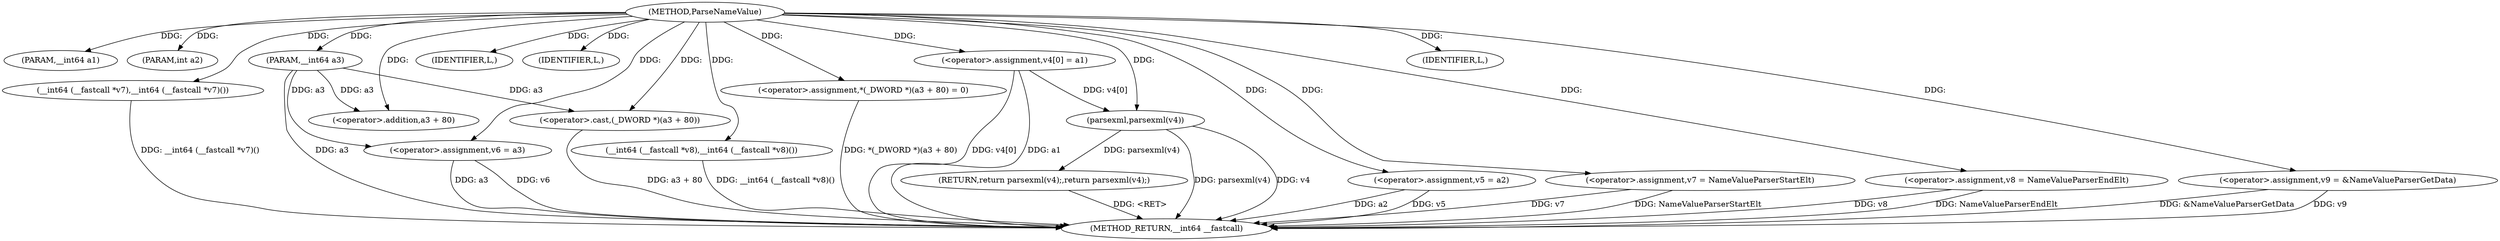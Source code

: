 digraph ParseNameValue {  
"1000108" [label = "(METHOD,ParseNameValue)" ]
"1000155" [label = "(METHOD_RETURN,__int64 __fastcall)" ]
"1000109" [label = "(PARAM,__int64 a1)" ]
"1000110" [label = "(PARAM,int a2)" ]
"1000111" [label = "(PARAM,__int64 a3)" ]
"1000116" [label = "(__int64 (__fastcall *v7),__int64 (__fastcall *v7)())" ]
"1000117" [label = "(__int64 (__fastcall *v8),__int64 (__fastcall *v8)())" ]
"1000120" [label = "(IDENTIFIER,L,)" ]
"1000121" [label = "(IDENTIFIER,L,)" ]
"1000122" [label = "(<operator>.assignment,*(_DWORD *)(a3 + 80) = 0)" ]
"1000124" [label = "(<operator>.cast,(_DWORD *)(a3 + 80))" ]
"1000126" [label = "(<operator>.addition,a3 + 80)" ]
"1000130" [label = "(<operator>.assignment,v4[0] = a1)" ]
"1000135" [label = "(<operator>.assignment,v5 = a2)" ]
"1000138" [label = "(<operator>.assignment,v6 = a3)" ]
"1000141" [label = "(<operator>.assignment,v7 = NameValueParserStartElt)" ]
"1000144" [label = "(<operator>.assignment,v8 = NameValueParserEndElt)" ]
"1000147" [label = "(<operator>.assignment,v9 = &NameValueParserGetData)" ]
"1000151" [label = "(IDENTIFIER,L,)" ]
"1000152" [label = "(RETURN,return parsexml(v4);,return parsexml(v4);)" ]
"1000153" [label = "(parsexml,parsexml(v4))" ]
  "1000152" -> "1000155"  [ label = "DDG: <RET>"] 
  "1000153" -> "1000155"  [ label = "DDG: parsexml(v4)"] 
  "1000147" -> "1000155"  [ label = "DDG: &NameValueParserGetData"] 
  "1000116" -> "1000155"  [ label = "DDG: __int64 (__fastcall *v7)()"] 
  "1000130" -> "1000155"  [ label = "DDG: v4[0]"] 
  "1000111" -> "1000155"  [ label = "DDG: a3"] 
  "1000135" -> "1000155"  [ label = "DDG: v5"] 
  "1000141" -> "1000155"  [ label = "DDG: NameValueParserStartElt"] 
  "1000117" -> "1000155"  [ label = "DDG: __int64 (__fastcall *v8)()"] 
  "1000138" -> "1000155"  [ label = "DDG: v6"] 
  "1000141" -> "1000155"  [ label = "DDG: v7"] 
  "1000135" -> "1000155"  [ label = "DDG: a2"] 
  "1000130" -> "1000155"  [ label = "DDG: a1"] 
  "1000147" -> "1000155"  [ label = "DDG: v9"] 
  "1000124" -> "1000155"  [ label = "DDG: a3 + 80"] 
  "1000138" -> "1000155"  [ label = "DDG: a3"] 
  "1000144" -> "1000155"  [ label = "DDG: v8"] 
  "1000153" -> "1000155"  [ label = "DDG: v4"] 
  "1000144" -> "1000155"  [ label = "DDG: NameValueParserEndElt"] 
  "1000122" -> "1000155"  [ label = "DDG: *(_DWORD *)(a3 + 80)"] 
  "1000108" -> "1000109"  [ label = "DDG: "] 
  "1000108" -> "1000110"  [ label = "DDG: "] 
  "1000108" -> "1000111"  [ label = "DDG: "] 
  "1000108" -> "1000116"  [ label = "DDG: "] 
  "1000108" -> "1000117"  [ label = "DDG: "] 
  "1000108" -> "1000120"  [ label = "DDG: "] 
  "1000108" -> "1000121"  [ label = "DDG: "] 
  "1000108" -> "1000122"  [ label = "DDG: "] 
  "1000111" -> "1000124"  [ label = "DDG: a3"] 
  "1000108" -> "1000124"  [ label = "DDG: "] 
  "1000111" -> "1000126"  [ label = "DDG: a3"] 
  "1000108" -> "1000126"  [ label = "DDG: "] 
  "1000108" -> "1000130"  [ label = "DDG: "] 
  "1000108" -> "1000135"  [ label = "DDG: "] 
  "1000111" -> "1000138"  [ label = "DDG: a3"] 
  "1000108" -> "1000138"  [ label = "DDG: "] 
  "1000108" -> "1000141"  [ label = "DDG: "] 
  "1000108" -> "1000144"  [ label = "DDG: "] 
  "1000108" -> "1000147"  [ label = "DDG: "] 
  "1000108" -> "1000151"  [ label = "DDG: "] 
  "1000153" -> "1000152"  [ label = "DDG: parsexml(v4)"] 
  "1000130" -> "1000153"  [ label = "DDG: v4[0]"] 
  "1000108" -> "1000153"  [ label = "DDG: "] 
}
